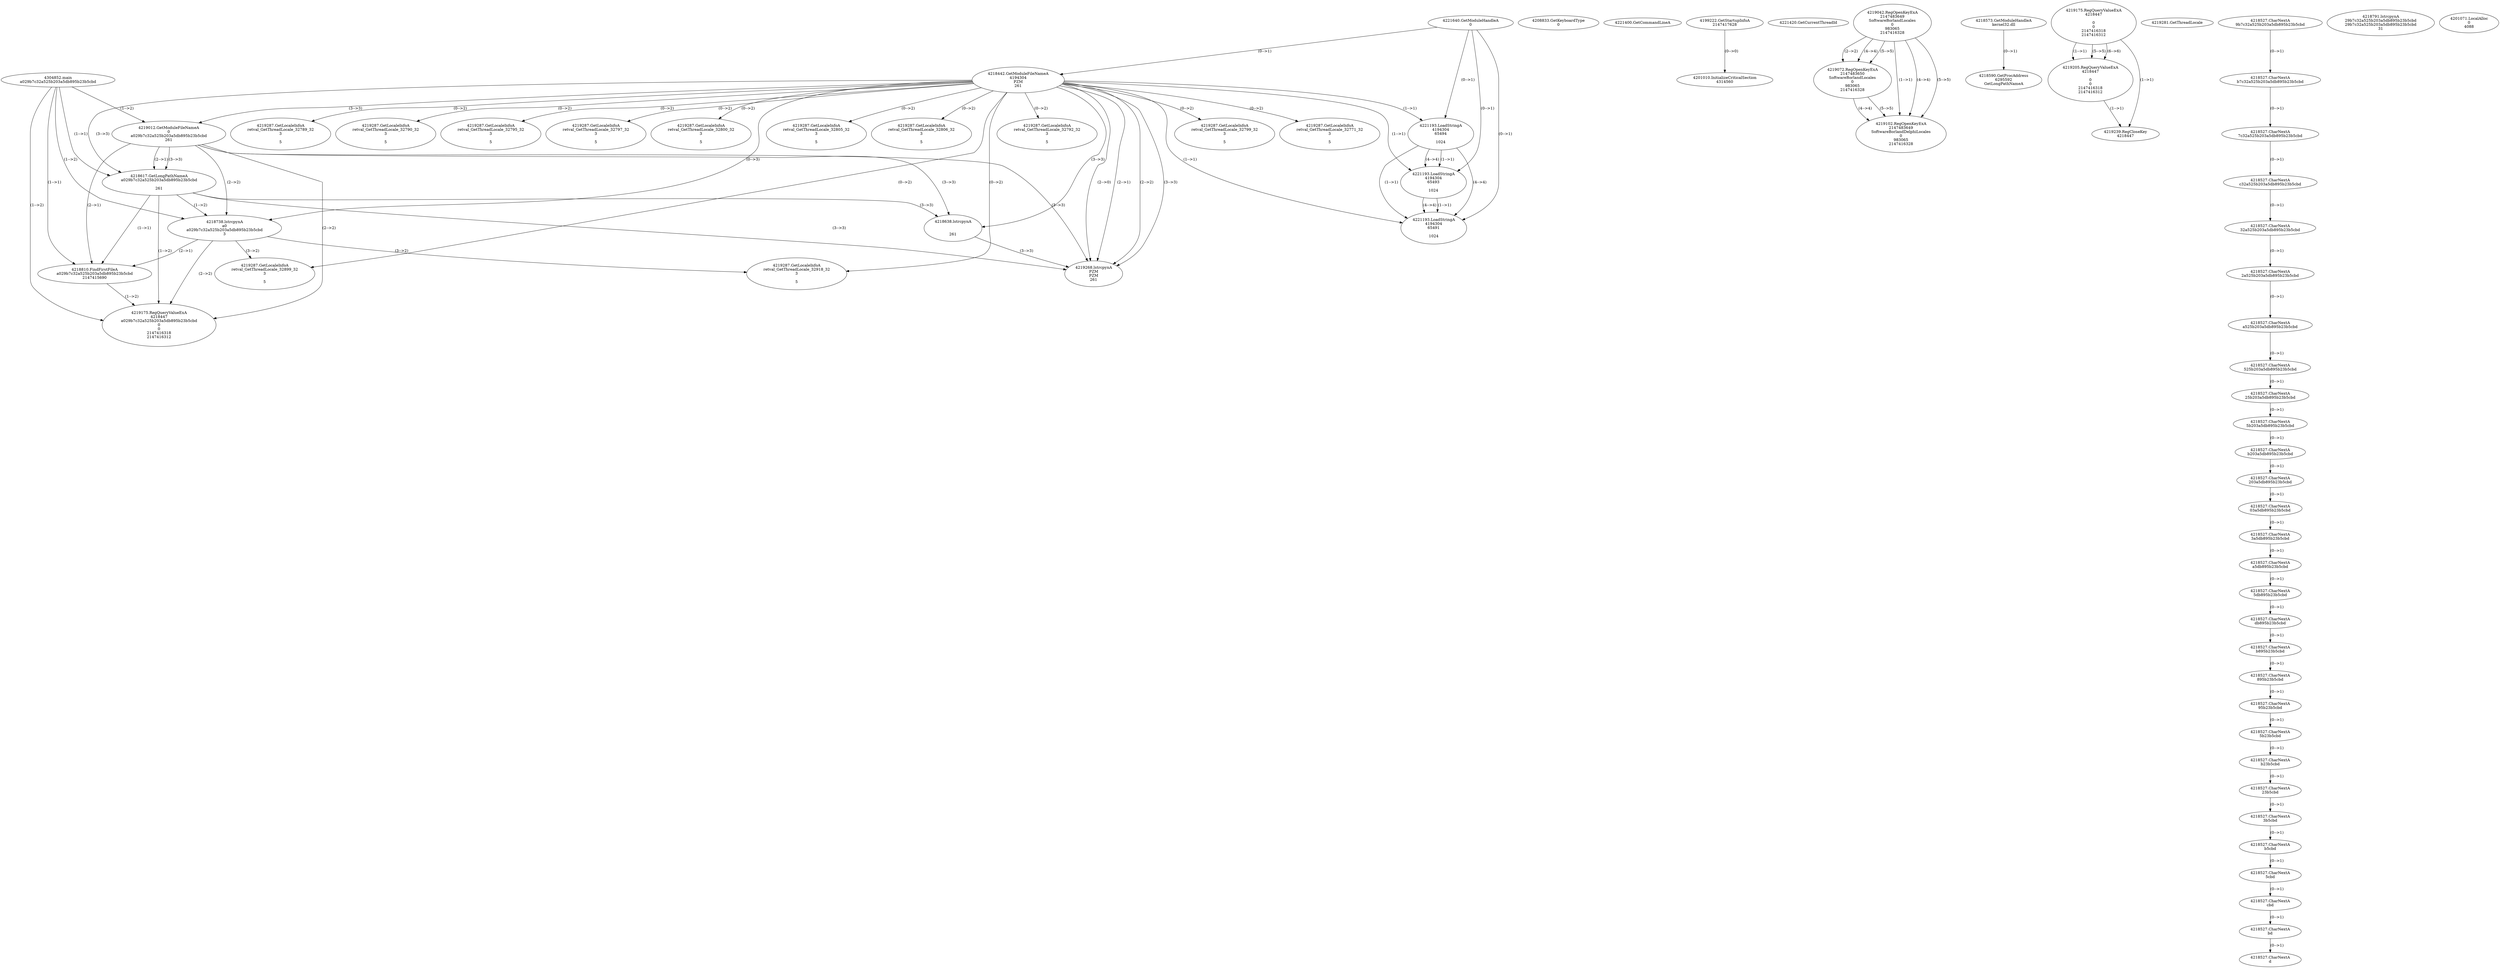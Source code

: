 // Global SCDG with merge call
digraph {
	0 [label="4304852.main
a029b7c32a525b203a5db895b23b5cbd"]
	1 [label="4221640.GetModuleHandleA
0"]
	2 [label="4208833.GetKeyboardType
0"]
	3 [label="4221400.GetCommandLineA
"]
	4 [label="4199222.GetStartupInfoA
2147417628"]
	5 [label="4221420.GetCurrentThreadId
"]
	6 [label="4218442.GetModuleFileNameA
4194304
PZM
261"]
	1 -> 6 [label="(0-->1)"]
	7 [label="4219012.GetModuleFileNameA
0
a029b7c32a525b203a5db895b23b5cbd
261"]
	0 -> 7 [label="(1-->2)"]
	6 -> 7 [label="(3-->3)"]
	8 [label="4219042.RegOpenKeyExA
2147483649
Software\Borland\Locales
0
983065
2147416328"]
	9 [label="4218573.GetModuleHandleA
kernel32.dll"]
	10 [label="4218590.GetProcAddress
6295592
GetLongPathNameA"]
	9 -> 10 [label="(0-->1)"]
	11 [label="4218617.GetLongPathNameA
a029b7c32a525b203a5db895b23b5cbd

261"]
	0 -> 11 [label="(1-->1)"]
	7 -> 11 [label="(2-->1)"]
	6 -> 11 [label="(3-->3)"]
	7 -> 11 [label="(3-->3)"]
	12 [label="4218638.lstrcpynA


261"]
	6 -> 12 [label="(3-->3)"]
	7 -> 12 [label="(3-->3)"]
	11 -> 12 [label="(3-->3)"]
	13 [label="4219175.RegQueryValueExA
4218447

0
0
2147416318
2147416312"]
	14 [label="4219205.RegQueryValueExA
4218447

0
0
2147416318
2147416312"]
	13 -> 14 [label="(1-->1)"]
	13 -> 14 [label="(5-->5)"]
	13 -> 14 [label="(6-->6)"]
	15 [label="4219239.RegCloseKey
4218447"]
	13 -> 15 [label="(1-->1)"]
	14 -> 15 [label="(1-->1)"]
	16 [label="4219268.lstrcpynA
PZM
PZM
261"]
	6 -> 16 [label="(2-->1)"]
	6 -> 16 [label="(2-->2)"]
	6 -> 16 [label="(3-->3)"]
	7 -> 16 [label="(3-->3)"]
	11 -> 16 [label="(3-->3)"]
	12 -> 16 [label="(3-->3)"]
	6 -> 16 [label="(2-->0)"]
	17 [label="4219281.GetThreadLocale
"]
	18 [label="4219287.GetLocaleInfoA
retval_GetThreadLocale_32792_32
3

5"]
	6 -> 18 [label="(0-->2)"]
	19 [label="4221193.LoadStringA
4194304
65494

1024"]
	1 -> 19 [label="(0-->1)"]
	6 -> 19 [label="(1-->1)"]
	20 [label="4221193.LoadStringA
4194304
65493

1024"]
	1 -> 20 [label="(0-->1)"]
	6 -> 20 [label="(1-->1)"]
	19 -> 20 [label="(1-->1)"]
	19 -> 20 [label="(4-->4)"]
	21 [label="4221193.LoadStringA
4194304
65491

1024"]
	1 -> 21 [label="(0-->1)"]
	6 -> 21 [label="(1-->1)"]
	19 -> 21 [label="(1-->1)"]
	20 -> 21 [label="(1-->1)"]
	19 -> 21 [label="(4-->4)"]
	20 -> 21 [label="(4-->4)"]
	22 [label="4218738.lstrcpynA
a0
a029b7c32a525b203a5db895b23b5cbd
3"]
	0 -> 22 [label="(1-->2)"]
	7 -> 22 [label="(2-->2)"]
	11 -> 22 [label="(1-->2)"]
	6 -> 22 [label="(0-->3)"]
	23 [label="4218527.CharNextA
9b7c32a525b203a5db895b23b5cbd"]
	24 [label="4218527.CharNextA
b7c32a525b203a5db895b23b5cbd"]
	23 -> 24 [label="(0-->1)"]
	25 [label="4218527.CharNextA
7c32a525b203a5db895b23b5cbd"]
	24 -> 25 [label="(0-->1)"]
	26 [label="4218527.CharNextA
c32a525b203a5db895b23b5cbd"]
	25 -> 26 [label="(0-->1)"]
	27 [label="4218527.CharNextA
32a525b203a5db895b23b5cbd"]
	26 -> 27 [label="(0-->1)"]
	28 [label="4218527.CharNextA
2a525b203a5db895b23b5cbd"]
	27 -> 28 [label="(0-->1)"]
	29 [label="4218527.CharNextA
a525b203a5db895b23b5cbd"]
	28 -> 29 [label="(0-->1)"]
	30 [label="4218527.CharNextA
525b203a5db895b23b5cbd"]
	29 -> 30 [label="(0-->1)"]
	31 [label="4218527.CharNextA
25b203a5db895b23b5cbd"]
	30 -> 31 [label="(0-->1)"]
	32 [label="4218527.CharNextA
5b203a5db895b23b5cbd"]
	31 -> 32 [label="(0-->1)"]
	33 [label="4218527.CharNextA
b203a5db895b23b5cbd"]
	32 -> 33 [label="(0-->1)"]
	34 [label="4218527.CharNextA
203a5db895b23b5cbd"]
	33 -> 34 [label="(0-->1)"]
	35 [label="4218527.CharNextA
03a5db895b23b5cbd"]
	34 -> 35 [label="(0-->1)"]
	36 [label="4218527.CharNextA
3a5db895b23b5cbd"]
	35 -> 36 [label="(0-->1)"]
	37 [label="4218527.CharNextA
a5db895b23b5cbd"]
	36 -> 37 [label="(0-->1)"]
	38 [label="4218527.CharNextA
5db895b23b5cbd"]
	37 -> 38 [label="(0-->1)"]
	39 [label="4218527.CharNextA
db895b23b5cbd"]
	38 -> 39 [label="(0-->1)"]
	40 [label="4218527.CharNextA
b895b23b5cbd"]
	39 -> 40 [label="(0-->1)"]
	41 [label="4218527.CharNextA
895b23b5cbd"]
	40 -> 41 [label="(0-->1)"]
	42 [label="4218527.CharNextA
95b23b5cbd"]
	41 -> 42 [label="(0-->1)"]
	43 [label="4218527.CharNextA
5b23b5cbd"]
	42 -> 43 [label="(0-->1)"]
	44 [label="4218527.CharNextA
b23b5cbd"]
	43 -> 44 [label="(0-->1)"]
	45 [label="4218527.CharNextA
23b5cbd"]
	44 -> 45 [label="(0-->1)"]
	46 [label="4218527.CharNextA
3b5cbd"]
	45 -> 46 [label="(0-->1)"]
	47 [label="4218527.CharNextA
b5cbd"]
	46 -> 47 [label="(0-->1)"]
	48 [label="4218527.CharNextA
5cbd"]
	47 -> 48 [label="(0-->1)"]
	49 [label="4218527.CharNextA
cbd"]
	48 -> 49 [label="(0-->1)"]
	50 [label="4218527.CharNextA
bd"]
	49 -> 50 [label="(0-->1)"]
	51 [label="4218527.CharNextA
d"]
	50 -> 51 [label="(0-->1)"]
	52 [label="4218791.lstrcpynA
29b7c32a525b203a5db895b23b5cbd
29b7c32a525b203a5db895b23b5cbd
31"]
	53 [label="4218810.FindFirstFileA
a029b7c32a525b203a5db895b23b5cbd
2147415690"]
	0 -> 53 [label="(1-->1)"]
	7 -> 53 [label="(2-->1)"]
	11 -> 53 [label="(1-->1)"]
	22 -> 53 [label="(2-->1)"]
	54 [label="4219175.RegQueryValueExA
4218447
a029b7c32a525b203a5db895b23b5cbd
0
0
2147416318
2147416312"]
	0 -> 54 [label="(1-->2)"]
	7 -> 54 [label="(2-->2)"]
	11 -> 54 [label="(1-->2)"]
	22 -> 54 [label="(2-->2)"]
	53 -> 54 [label="(1-->2)"]
	55 [label="4219287.GetLocaleInfoA
retval_GetThreadLocale_32899_32
3

5"]
	6 -> 55 [label="(0-->2)"]
	22 -> 55 [label="(3-->2)"]
	56 [label="4219072.RegOpenKeyExA
2147483650
Software\Borland\Locales
0
983065
2147416328"]
	8 -> 56 [label="(2-->2)"]
	8 -> 56 [label="(4-->4)"]
	8 -> 56 [label="(5-->5)"]
	57 [label="4219287.GetLocaleInfoA
retval_GetThreadLocale_32918_32
3

5"]
	6 -> 57 [label="(0-->2)"]
	22 -> 57 [label="(3-->2)"]
	58 [label="4219102.RegOpenKeyExA
2147483649
Software\Borland\Delphi\Locales
0
983065
2147416328"]
	8 -> 58 [label="(1-->1)"]
	8 -> 58 [label="(4-->4)"]
	56 -> 58 [label="(4-->4)"]
	8 -> 58 [label="(5-->5)"]
	56 -> 58 [label="(5-->5)"]
	59 [label="4219287.GetLocaleInfoA
retval_GetThreadLocale_32799_32
3

5"]
	6 -> 59 [label="(0-->2)"]
	60 [label="4201010.InitializeCriticalSection
4314560"]
	4 -> 60 [label="(0-->0)"]
	61 [label="4201071.LocalAlloc
0
4088"]
	62 [label="4219287.GetLocaleInfoA
retval_GetThreadLocale_32771_32
3

5"]
	6 -> 62 [label="(0-->2)"]
	63 [label="4219287.GetLocaleInfoA
retval_GetThreadLocale_32789_32
3

5"]
	6 -> 63 [label="(0-->2)"]
	64 [label="4219287.GetLocaleInfoA
retval_GetThreadLocale_32790_32
3

5"]
	6 -> 64 [label="(0-->2)"]
	65 [label="4219287.GetLocaleInfoA
retval_GetThreadLocale_32795_32
3

5"]
	6 -> 65 [label="(0-->2)"]
	66 [label="4219287.GetLocaleInfoA
retval_GetThreadLocale_32797_32
3

5"]
	6 -> 66 [label="(0-->2)"]
	67 [label="4219287.GetLocaleInfoA
retval_GetThreadLocale_32800_32
3

5"]
	6 -> 67 [label="(0-->2)"]
	68 [label="4219287.GetLocaleInfoA
retval_GetThreadLocale_32805_32
3

5"]
	6 -> 68 [label="(0-->2)"]
	69 [label="4219287.GetLocaleInfoA
retval_GetThreadLocale_32806_32
3

5"]
	6 -> 69 [label="(0-->2)"]
}
